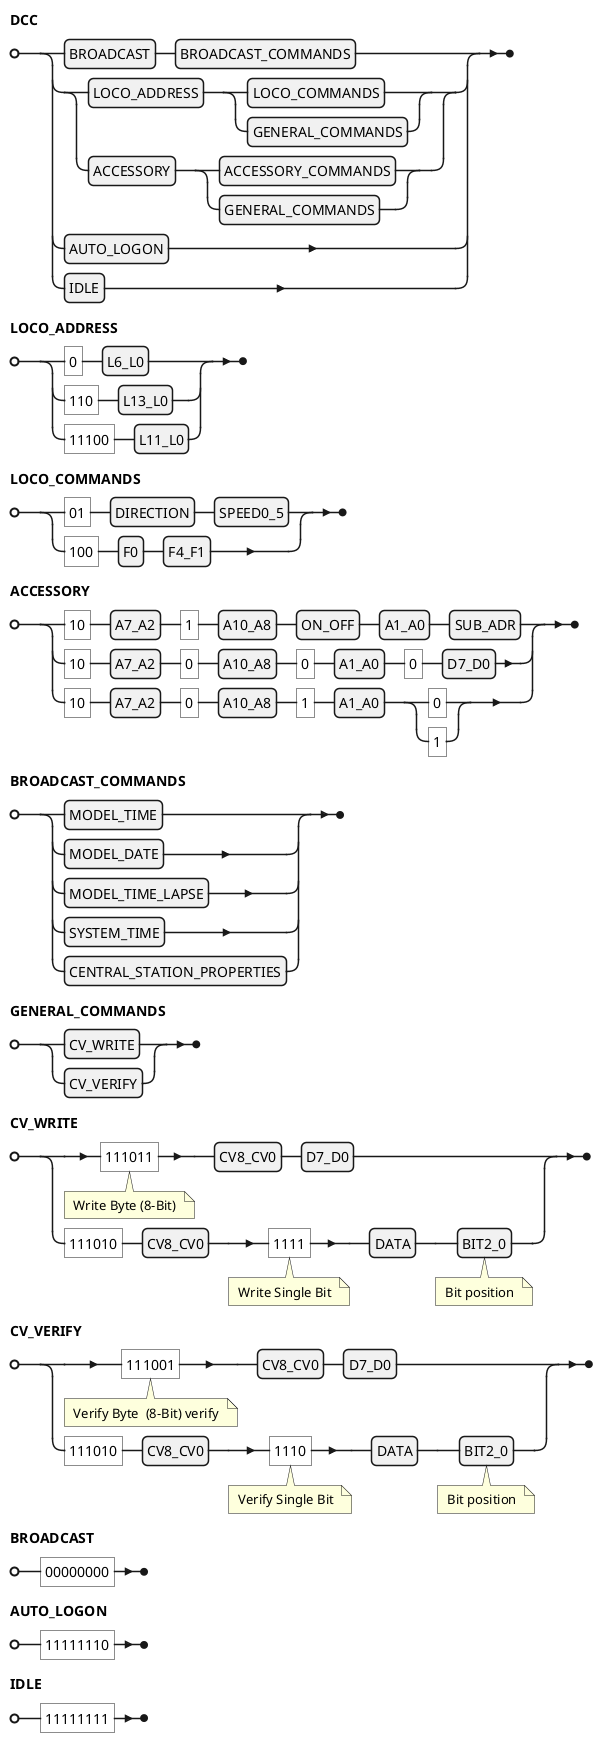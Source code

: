 @startebnf

DCC = BROADCAST,  BROADCAST_COMMANDS
    | (LOCO_ADDRESS, ( LOCO_COMMANDS | GENERAL_COMMANDS )
    | ACCESSORY,  ( ACCESSORY_COMMANDS | GENERAL_COMMANDS ) )
    | AUTO_LOGON
    | IDLE
;

LOCO_ADDRESS =      "0", L6_L0
             |    "110", L13_L0
             |  "11100", L11_L0
;

LOCO_COMMANDS = ( "01", DIRECTION, SPEED0_5 )
              | ( "100", F0, F4_F1 )
;

ACCESSORY = "10", A7_A2, "1", A10_A8, ON_OFF, A1_A0, SUB_ADR
          | "10", A7_A2, "0", A10_A8, "0", A1_A0, "0", D7_D0
          | "10", A7_A2, "0", A10_A8, "1", A1_A0, ("0"|"1")
;

BROADCAST_COMMANDS =  MODEL_TIME | MODEL_DATE | MODEL_TIME_LAPSE
                   | SYSTEM_TIME
                   | CENTRAL_STATION_PROPERTIES
;

GENERAL_COMMANDS = CV_WRITE | CV_VERIFY
;

CV_WRITE = "111011" (* Write Byte (8-Bit) *), CV8_CV0, D7_D0
         | "111010", CV8_CV0, "1111"  (* Write Single Bit *), DATA, BIT2_0 (* Bit position *)
;

CV_VERIFY = "111001" (* Verify Byte  (8-Bit) verify *), CV8_CV0, D7_D0
          | "111010", CV8_CV0, "1110"  (* Verify Single Bit *), DATA, BIT2_0 (* Bit position *)
;

BROADCAST  = "00000000"
;

AUTO_LOGON = "11111110"
;

IDLE       = "11111111"
;

@endebnf
